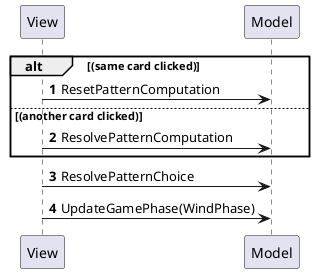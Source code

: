 @startuml
autonumber

'Toggle highlight on special card - grid enabled - can only be done to play it, not to discard
alt (same card clicked)
    View -> Model: ResetPatternComputation
else (another card clicked)
    View -> Model: ResolvePatternComputation
end
View -> Model: ResolvePatternChoice

'If no special card in hand or playable, skip ExtraActionPhase and switch to WindPhase automatically
'ExtraActionPhase - end turn button and special cards enabled only - switch to WindPhase
View -> Model: UpdateGamePhase(WindPhase)
@enduml